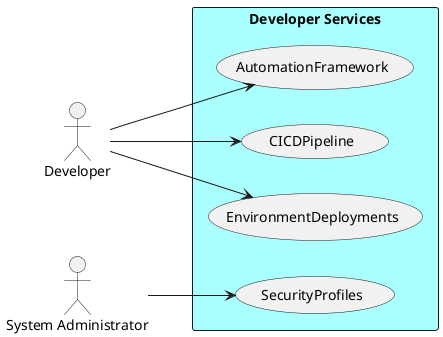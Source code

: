 @startuml

left to right direction
Actor "Developer" as Developer
Actor "Developer" as Developer
Actor "Developer" as Developer
Actor "System Administrator" as SystemAdministrator


rectangle "Developer Services" #aaffff {
usecase "AutomationFramework" as AutomationFramework
    Developer --> AutomationFramework
    usecase "CICDPipeline" as CICDPipeline
    Developer --> CICDPipeline
    usecase "EnvironmentDeployments" as EnvironmentDeployments
    Developer --> EnvironmentDeployments
    usecase "SecurityProfiles" as SecurityProfiles
    SystemAdministrator --> SecurityProfiles
    }


@enduml
